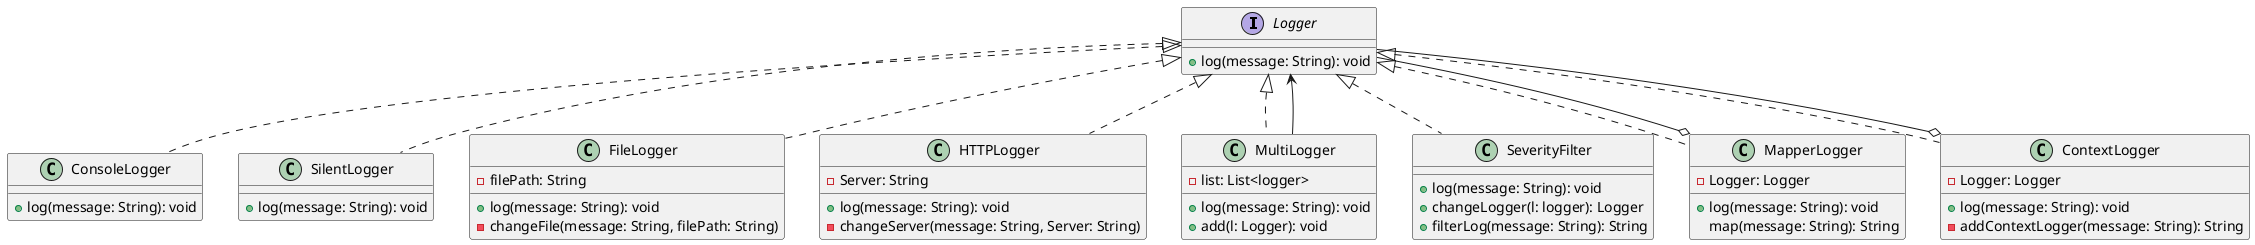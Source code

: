 @startuml Logger
interface Logger {
    + log(message: String): void
}
class ConsoleLogger implements Logger {
    + log(message: String): void
}
class SilentLogger implements Logger {
    +log(message: String): void
}
class FileLogger implements Logger {
    +log(message: String): void
    -changeFile(message: String, filePath: String)
    -filePath: String
}
class HTTPLogger implements Logger {
    +log(message: String): void
    -changeServer(message: String, Server: String)
    -Server: String
}
class MultiLogger implements Logger {
    -list: List<logger>
    +log(message: String): void
    +add(l: Logger): void
}
class SeverityFilter implements Logger {
    +log(message: String): void
    +changeLogger(l: logger): Logger
    +filterLog(message: String): String
}

class MapperLogger implements Logger{
    +log(message: String): void
    map(message: String): String
    -Logger: Logger
}

class ContextLogger implements Logger {
    +log(message: String): void
    -addContextLogger(message: String): String
    -Logger: Logger
}


MultiLogger --> Logger
MapperLogger o-- Logger
ContextLogger o-- Logger
@enduml


